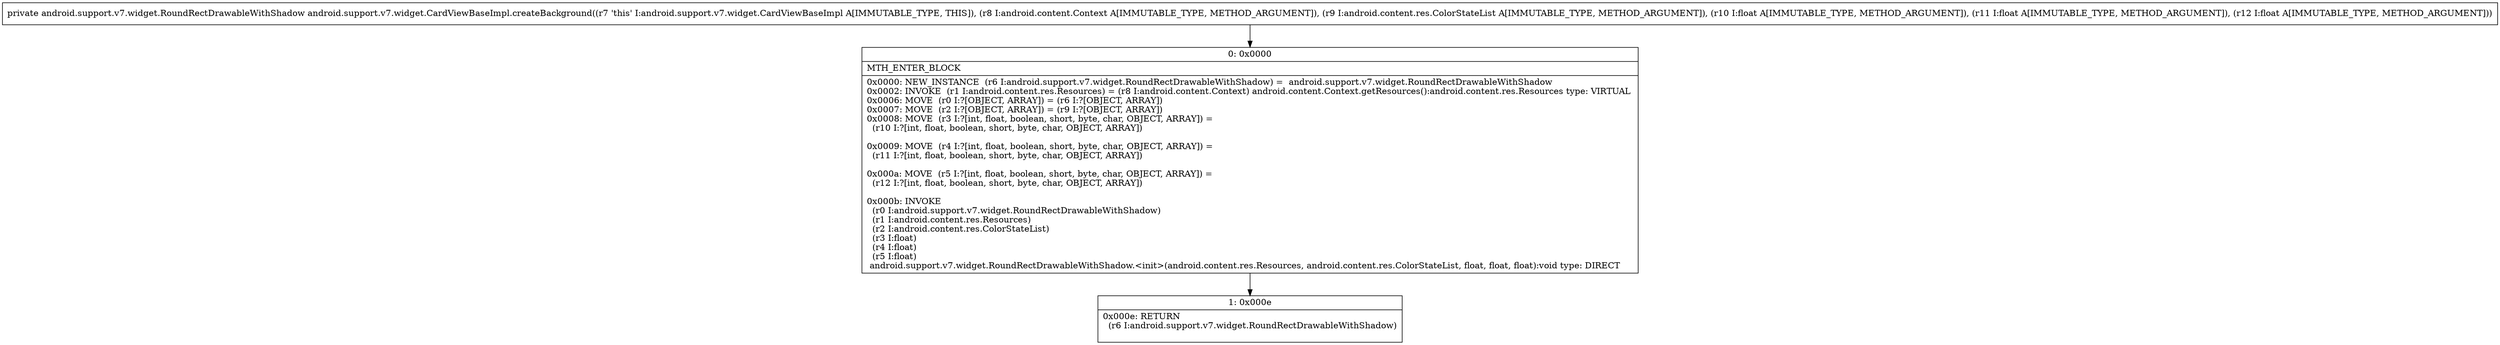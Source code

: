 digraph "CFG forandroid.support.v7.widget.CardViewBaseImpl.createBackground(Landroid\/content\/Context;Landroid\/content\/res\/ColorStateList;FFF)Landroid\/support\/v7\/widget\/RoundRectDrawableWithShadow;" {
Node_0 [shape=record,label="{0\:\ 0x0000|MTH_ENTER_BLOCK\l|0x0000: NEW_INSTANCE  (r6 I:android.support.v7.widget.RoundRectDrawableWithShadow) =  android.support.v7.widget.RoundRectDrawableWithShadow \l0x0002: INVOKE  (r1 I:android.content.res.Resources) = (r8 I:android.content.Context) android.content.Context.getResources():android.content.res.Resources type: VIRTUAL \l0x0006: MOVE  (r0 I:?[OBJECT, ARRAY]) = (r6 I:?[OBJECT, ARRAY]) \l0x0007: MOVE  (r2 I:?[OBJECT, ARRAY]) = (r9 I:?[OBJECT, ARRAY]) \l0x0008: MOVE  (r3 I:?[int, float, boolean, short, byte, char, OBJECT, ARRAY]) = \l  (r10 I:?[int, float, boolean, short, byte, char, OBJECT, ARRAY])\l \l0x0009: MOVE  (r4 I:?[int, float, boolean, short, byte, char, OBJECT, ARRAY]) = \l  (r11 I:?[int, float, boolean, short, byte, char, OBJECT, ARRAY])\l \l0x000a: MOVE  (r5 I:?[int, float, boolean, short, byte, char, OBJECT, ARRAY]) = \l  (r12 I:?[int, float, boolean, short, byte, char, OBJECT, ARRAY])\l \l0x000b: INVOKE  \l  (r0 I:android.support.v7.widget.RoundRectDrawableWithShadow)\l  (r1 I:android.content.res.Resources)\l  (r2 I:android.content.res.ColorStateList)\l  (r3 I:float)\l  (r4 I:float)\l  (r5 I:float)\l android.support.v7.widget.RoundRectDrawableWithShadow.\<init\>(android.content.res.Resources, android.content.res.ColorStateList, float, float, float):void type: DIRECT \l}"];
Node_1 [shape=record,label="{1\:\ 0x000e|0x000e: RETURN  \l  (r6 I:android.support.v7.widget.RoundRectDrawableWithShadow)\l \l}"];
MethodNode[shape=record,label="{private android.support.v7.widget.RoundRectDrawableWithShadow android.support.v7.widget.CardViewBaseImpl.createBackground((r7 'this' I:android.support.v7.widget.CardViewBaseImpl A[IMMUTABLE_TYPE, THIS]), (r8 I:android.content.Context A[IMMUTABLE_TYPE, METHOD_ARGUMENT]), (r9 I:android.content.res.ColorStateList A[IMMUTABLE_TYPE, METHOD_ARGUMENT]), (r10 I:float A[IMMUTABLE_TYPE, METHOD_ARGUMENT]), (r11 I:float A[IMMUTABLE_TYPE, METHOD_ARGUMENT]), (r12 I:float A[IMMUTABLE_TYPE, METHOD_ARGUMENT])) }"];
MethodNode -> Node_0;
Node_0 -> Node_1;
}

